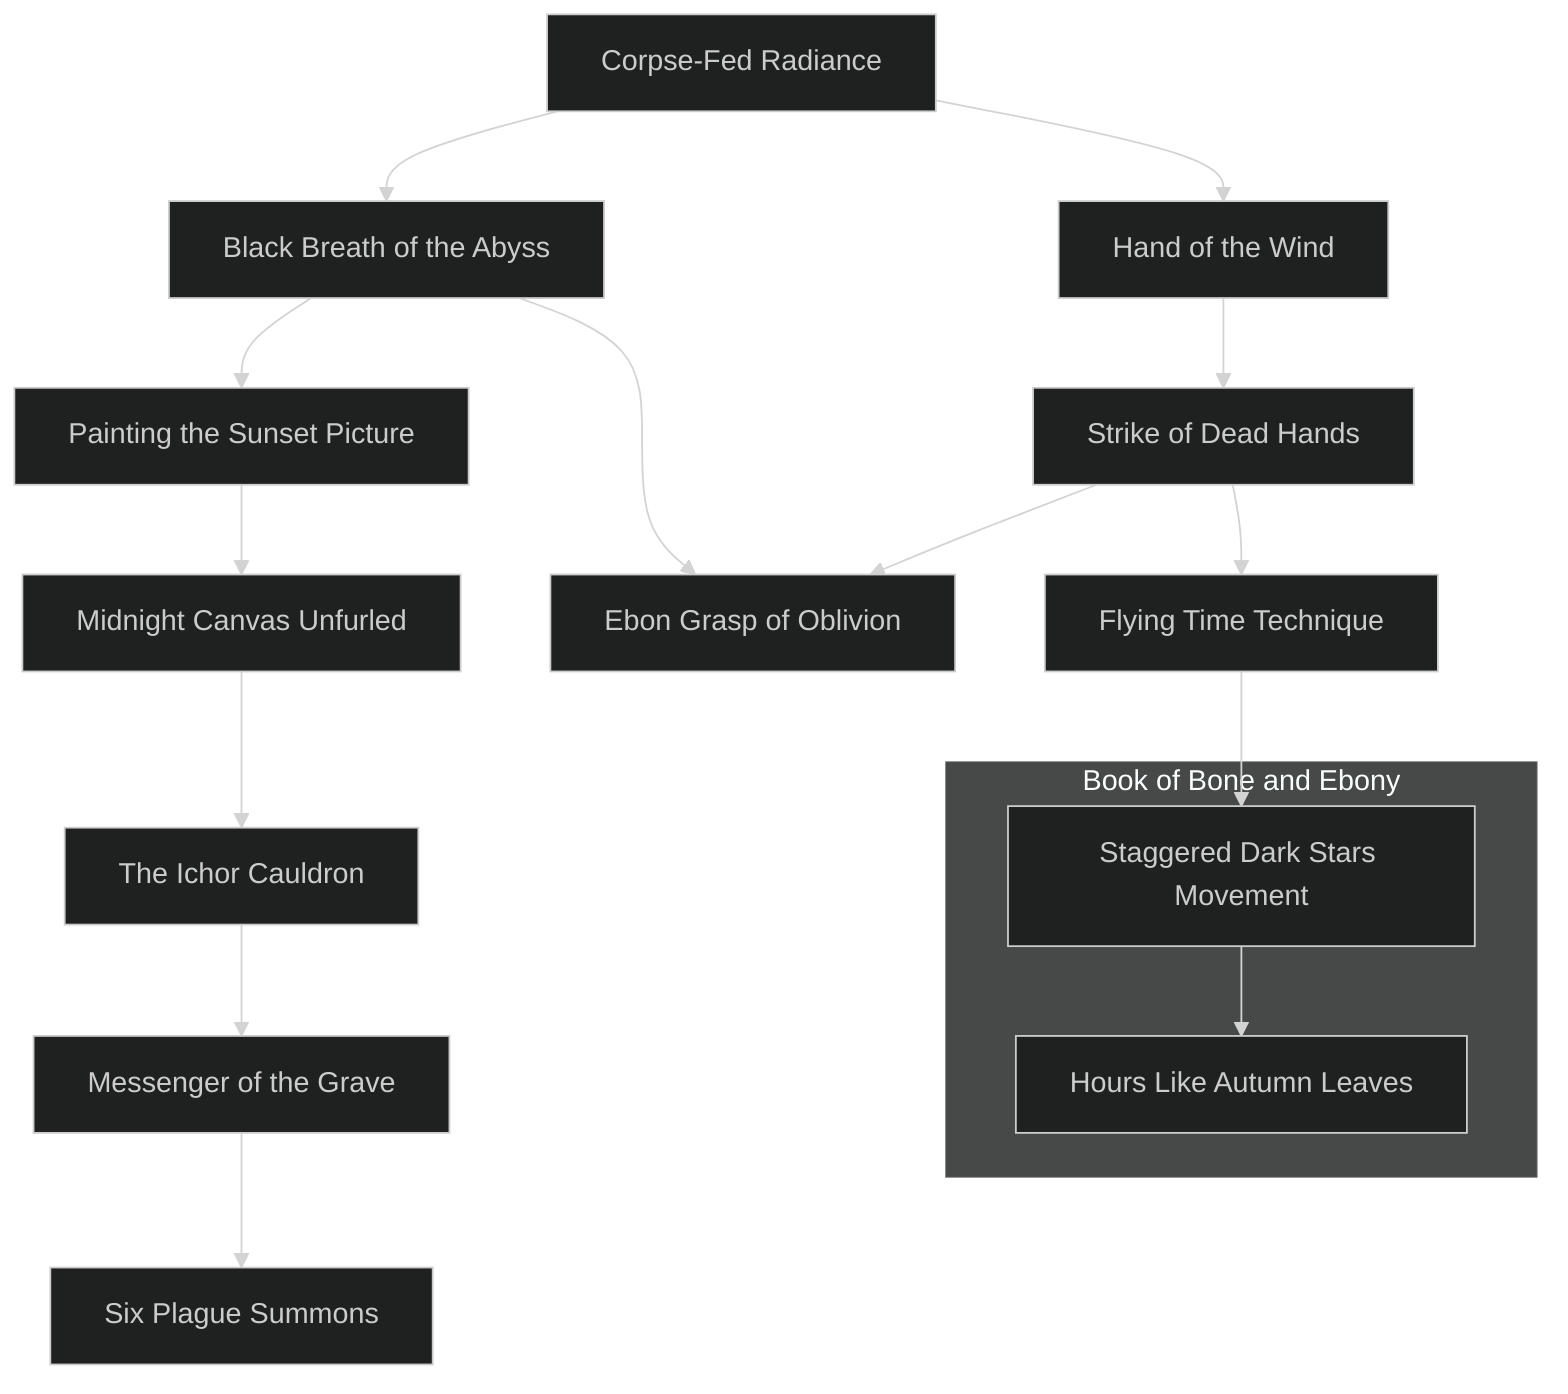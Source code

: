 ---
config:
  theme: dark
---
flowchart TD

    corpse_fed_radiance[Corpse-Fed Radiance]
    click corpse_fed_radiance callback "
        Corpse-Fed Radiance<br>
        <br>
        Cost: 2 motes<br>
        Duration: One scene<br>
        Type: Simple<br>
        Minimum Conviction: 1<br>
        Minimum Essence: 1<br>
        Prerequisite Charms: None<br>
        <br>
        Ghosts are most comfortable in the dark of night, but
        that does not mean they always wish to go unseen in the
        darkness. Some ghosts wish to be seen, either to terrify the
        mortals who behold them or to illuminate the steps of
        those foolish enough to trust the dead as guides. By
        releasing 2 motes of Essence, a ghost can cause herself to
        glow with radiance as bright as the setting sun. Two or
        more ghosts acting in unison can combine their radiance,
        and when seven act in concert, the effect is as bright as the
        noonday sun in the Far Southern deserts. A ghost may
        choose to display any color, from the hideous green of
        grave mold to the warm gold of afternoon sunshine. When
        performed in the living world, the Corpse-Fed Radiance is
        visible even if the ghost is dematerialized.
        "

    black_breath_of_the_abyss[Black Breath of the Abyss]
    corpse_fed_radiance --> black_breath_of_the_abyss
    click black_breath_of_the_abyss callback "
        Black Breath of the Abyss<br>
        <br>
        Cost: 8 motes<br>
        Duration: One scene<br>
        Type: Simple<br>
        Minimum Conviction: 1<br>
        Minimum Essence: 2<br>
        Prerequisite Charms: Corpse-Fed Radiance<br>
        <br>
        Darkness is more potent than light. Every dead man
        knows this. Thus does Black Breath of the Abyss surpass
        Corpse-Fed Radiance in the hierarchy of ghostly skills.<br>
        When summoned, the Black Breath of the Abyss is
        more than just a cloud of darkness. It is an utter absence of
        light that boils out of the ghost’s mouth, ears, nose and
        eyes. Devouring any normal source of light, the cloud
        extends for 10 feet around the ghost. If the ghost expends
        a Willpower point, the cloud will move in any direction of
        his choosing. Those caught in the cloud are utterly blinded
        — except ghosts, who can see through the darkness clearly.
        No light can penetrate its inky depths, and those trapped
        within subtract two successes from all attack rolls. The
        boundary for the Arcanos’ effect is as insubstantial as air
        and can be crossed simply by moving out of the area of
        effect, but the disorienting effect of the total darkness
        makes this difficult.<br>
        The Black Breath of the Abyss cannot be dispelled by
        normal light, though it will fade away in due time. The
        manifestation of a Solar anima banner within the cloud of
        darkness will also dispel it.
        "

    painting_the_sunset_picture[Painting the Sunset Picture]
    black_breath_of_the_abyss --> painting_the_sunset_picture
    click painting_the_sunset_picture callback "
        Painting the Sunset Picture<br>
        <br>
        Cost: 4 motes<br>
        Duration: One scene<br>
        Type: Simple<br>
        Minimum Conviction: 2<br>
        Minimum Essence: 2<br>
        Prerequisite Charms: Black Breath of the Abyss<br>
        <br>
        Mere light is not always enough to work a ghost’s will.
        Storytellers among the dead use illusions to illustrate their
        tales, and artisans of terror regard well-crafted images as
        the most basic tools of their trade.<br>
        The illusions the dead craft by Painting the Sunset
        Picture are simple ones — a single image in three dimensions,
        with a basic color palette, immobile and faintly
        transparent. They can be as large as the ghost creating
        them wishes, though most of the Restless Dead prefer to
        keep their creations man-sized or smaller. Often, the
        images flicker or blur, revealing their artificial origins.<br>
        Painting the Sunset Picture requires a successful Wits
        + Craft (Pandemonium) roll against a difficulty of 1. More
        complicated illusions, such as the image of a tree individual
        leaves or a detailed reconstruction of the Palace
        Sublime are more difficult, and may reach as high as
        difficulty 3. The illusion’s appearance may move as fast or
        as slow as the ghostly creator wishes.<br>
        A ghost can sustain a Sunset Picture for an hour if she
        wishes by feeding it a point of Willpower. She can also
        create multiple illusions simultaneously, each with their
        own cost in Essence. Sunset Pictures that have run their
        course slowly fade away into transparency. The illusions of
        Painting the Sunset Picture are visible even when created
        in the lands of the living. The ghost need not materialize
        to make the illusions visible.
        "

    midnight_canvas_unfurled[Midnight Canvas Unfurled]
    painting_the_sunset_picture --> midnight_canvas_unfurled
    click midnight_canvas_unfurled callback "
        Midnight Canvas Unfurled<br>
        <br>
        Cost: 5 motes + 1 Willpower; 5 motes/additional sense<br>
        Duration: One scene<br>
        Type: Simple<br>
        Minimum Conviction: 3<br>
        Minimum Essence: 2<br>
        Prerequisite Charms: Painting the Sunset Picture<br>
        <br>
        Any ghost with a modicum of training can create a
        simple illusion. It is far more difficult to create a complex
        one, one that moves, speaks and gives the appearance of life.
        Midnight Canvas Unfurled is the tool of choice for
        these masters of illusion, and it serves them well. By
        utilizing this Arcanos, a ghost may craft an illusion that
        exists in three dimensions and is capable of movement.
        With a successful Wits + Craft (Pandemonium) roll by his
        player, the ghost summons the fleshed out illusion. The
        difficulty of this Charm is the same as that of Painting the
        Sunset Picture; the larger and more complex the illusion is,
        the higher the difficulty. By spending 5 additional motes of
        Essence, the master of the illusion can cause the illusion to
        affect a sense beside sight. Sound is most often used, but
        true craftsmen among the dead take delight in creating
        illusions so complex that they fool the living. These
        phantasms will even obey their creator’s wishes to move or
        speak, so long as the wishes are simple. The image lasts a
        single scene, unless sustained with an investment of Will-
        power. A single point of Willpower will extend the illusion’s
        lifespan to an hour.<br>
        Only the past masters among the dead have ever
        created a Midnight Canvas larger than a behemoth,
        though the Deathlords do so with some regularity and
        disdain. However, the artisans of the dead have compensated
        by learning how to add other touches of realism to
        their creations.<br>
        The illusions of Midnight Canvas Unfurled, like
        those of Painting the Sunset Picture, are visible even when
        created in the lands of the living. The ghost need not
        materialize to make the illusions visible. They can be seen,
        even if he cannot.
        "

    the_ichor_cauldron[The Ichor Cauldron]
    midnight_canvas_unfurled --> the_ichor_cauldron
    click the_ichor_cauldron callback "
        The Ichor Cauldron<br>
        <br>
        Cost: 6 motes<br>
        Duration: One hour<br>
        Type: Simple<br>
        Minimum Conviction: 3<br>
        Minimum Essence: 2<br>
        Prerequisite Charms: Midnight Canvas Unfurled<br>
        <br>
        This Charm gives the user the ability to summon large
        quantities of any sort of foul, harmless fluid out of thin air,
        and it can be employed to terrify, disgust or disturb with
        equal ease. Those using it can summon up to (their
        Conviction rating x 10) gallons of any harmless fluid they
        choose — blood and squirming but harmless maggots are
        acceptable, acids and flammable oils are not. This liquid
        manifests on the walls, floors, ceilings and other surfaces
        nearby, at the ghost’s discretion.<br>
        The uses of this power can be as benign as filling a pot
        with water or as malicious as making blood drip out of
        walls. The fluid will remain in place until it dries up or
        drains away, but in that time, it will have no visible source,
        and its flow cannot be stemmed. While the ichor that is
        created cannot be directly harmful, it can have dangerous
        secondary effects, such as rendering a steep staircase slip-
        pery or smearing the ink on a precious document.
        "

    messenger_of_the_grave[Messenger of the Grave]
    the_ichor_cauldron --> messenger_of_the_grave
    click messenger_of_the_grave callback "
        Messenger of the Grave<br>
        <br>
        Cost: 4 motes, 1 Willpower<br>
        Duration: One hour<br>
        Type: Simple<br>
        Minimum Conviction: 3<br>
        Minimum Essence: 2<br>
        Prerequisite Charms: The Ichor Cauldron<br>
        <br>
        This Charm creates vermin and gives them brief life.
        The Messenger takes the form of a deathwatch beetle, rat
        or other small creature. Instantly responsive to the will of
        its creator, the creature scuttles forth to work his will. At
        the end of an hour, the Messenger will shrivel and die, but
        its life can be extended another hour by the expenditure of
        another point of Willpower by the ghost who summoned
        it. Messengers can be killed as per normal creatures of their
        type; a simple sword thrust or even a well-placed boot heel
        will do for most.<br>
        Creating a Messenger requires a Wits + Pandemonium
        roll. The difficulty is 2 for an insect or similarly small
        creature, difficulty 3 for anything else up to the size of a
        large rat. Nothing larger can be created through the use of
        this Charm. The Messenger appears at the ghost’s feet and
        goes forth into the world to do his bidding. While the
        Messenger has enough rudimentary intelligence to obey
        the ghost’s mental commands, it is not a familiar and still
        cannot be pushed beyond its innate capabilities. For ex-
        ample, a summoned rat may be able to climb walls, but it’s
        still not going to be able to transcribe a document or make
        complex judgments about humans.<br>
        Messengers may have fangs or claws, but even those
        created in the image of a poisonous creature such as a spider
        do not have venom. A ghost need not be materialized in
        order to use this Charm. Her odious minion will appear in
        the world of the living unless this Charm is used in the
        Underworld or in a shadowland at night.
        "

    six_plague_summons[Six Plague Summons]
    messenger_of_the_grave --> six_plague_summons
    click six_plague_summons callback "
        Six Plague Summons<br>
        <br>
        Cost: 20 motes, 2 Willpower<br>
        Duration: One hour<br>
        Type: Simple<br>
        Minimum Conviction: 3<br>
        Minimum Essence: 3<br>
        Prerequisite Charms: Messenger of the Grave<br>
        <br>
        One rat. One spider. One serpent. A single example
        of any of these species can be overlooked, swatted or
        stepped on. A flood of them, however, is not so easy to
        dismiss. Six Plague Summons lets a ghost create and send
        forth an entire horde of vermin, which will happily swarm
        over, devour or trample anything before it. All that is
        required is the investment of Essence and Willpower and
        a successful Wits + Pandemonium roll (difficulty 2 for
        anything up to a mouse in size, 3 for anything up to a rat).<br>
        A Six Plague Summons can include anywhere from a
        half-dozen to thousands of creatures, depending on the
        success of the initial roll. The more successes scored, the
        more creatures, with the number going up by a factor of five
        for each success.<br>
        Number of Successes Approximate Number of Creatures Summoned<br>
        0 1-10<br>
        1 50<br>
        2 250<br>
        3 1250<br>
        4 6250<br>
        <br>
        Successes beyond four produce what is, for all
        intents and purposes, a numberless swarm.<br>
        <br>
        The downside is that a plague thus summoned is
        extremely difficult to control. The ghost who brings it
        forth can give it some rough direction (“Go east!” or
        “Chase him!”) but not much more than that. Vermin
        brought forth through this Charm are also ravenously
        hungry, making them even more difficult to control.
        Fortunately, the plague lasts one hour and one hour only
        and cannot be extended beyond that. A ghost need not be
        materialized in order to use this Charm. In fact, her
        festering swarm always appears in the world of the living,
        unless she invokes this Charm in the Underworld or at
        night in a shadowland.
        "

    hand_of_the_wind[Hand of the Wind]
    corpse_fed_radiance --> hand_of_the_wind
    click hand_of_the_wind callback "
        Hand of the Wind<br>
        <br>
        Cost: 3 motes, 1 Willpower<br>
        Duration: Instant<br>
        Type: Simple<br>
        Minimum Conviction: 1<br>
        Minimum Essence: 1<br>
        Prerequisite Charms: Corpse-Fed Radiance<br>
        <br>
        Not all of the dead are content to paint pictures in the
        air. Some wish to affect the lands of the living in a more
        tangible way. Hand of the Wind lets these ghosts reach out
        with more-than-ghostly force.<br>
        By exercising this Arcanos, the ghost fortifies his
        being with his will for an instant. During that time, he is
        capable of one action that affects the world of flesh as if he
        were a part of it. Whether that consists of striking a blow,
        stealing a trinket or pushing an archer lining up a shot is
        entirely up to the ghost. Any action the ghost takes is
        subject to an appropriate roll (The player of a ghost trying
        to snatch a First Age relic out of an enemy’s hand would
        have to roll Dexterity + Larceny, for example, while the
        player of one seeking to pick up an abandoned dagger and
        hurl it would roll Dexterity + Thrown). The ghost himself
        cannot be struck by mortal weapons during this time, as he
        is not actually materialized.<br>
        Note that Hand of the Wind can be used for only
        one action at a time, though with a loose definition of
        “one action.” Picking something up and throwing it is
        considered one action; holding a pen and writing a
        several thousand line epic poem is not. In general, there
        is not enough time for characters to split their dice pool.
        Hand of the Wind cannot be used in the Underworld.
        Its uses are limited to the living world and during the
        day in the shadowlands.
        "

    strike_of_dead_hands[Strike of Dead Hands]
    hand_of_the_wind --> strike_of_dead_hands
    click strike_of_dead_hands callback "
        Strike of Dead Hands<br>
        <br>
        Cost: 5 motes, 1 Willpower<br>
        Duration: Instant<br>
        Type: Supplemental<br>
        Minimum Conviction: 2<br>
        Minimum Essence: 2<br>
        Prerequisite Charms: Hand of the Wind<br>
        <br>
        What Strike of Dead Hands gives a ghost is physical
        power, pure and simple. By adding brute force to a blow
        enabled by Hand of the Wind, the ghost suddenly makes
        his interactions with the world of the living that much
        more devastating.<br>
        Strike of Dead Hands lasts, like its antecedent, for just
        one attack, but it is far more potent. Any attacks or
        Strength-based actions undertaken with this Arcanos
        have one additional automatic success, and any blow
        struck has additional lethal damage dice equal to the
        ghost’s Strength rating, meaning that the ghost’s Strength
        effectively doubles for the purposes of damage on the blow.
        Ghosts can use this Charm to strike blows with weapons,
        and a ghost armed with a daiklave can be a menace to an
        Exalt who cannot attack spirits. The ghost has no fine
        control of Strike of Dead Hands and, thus, cannot temper
        a blow or pull a punch when using it.
        "

    ebon_grasp_of_oblivion[Ebon Grasp of Oblivion]
    black_breath_of_the_abyss --> ebon_grasp_of_oblivion
    strike_of_dead_hands --> ebon_grasp_of_oblivion
    click ebon_grasp_of_oblivion callback "
        Ebon Grasp of Oblivion<br>
        <br>
        Cost: 16 motes, 3 Willpower<br>
        Duration: One scene<br>
        Type: Simple<br>
        Minimum Conviction: 3<br>
        Minimum Essence: 3<br>
        Prerequisite Charms: Black Breath of the Abyss, Strike of Dead Hands<br>
        <br>
        One of the ultimate powers of the dead, Ebon Grasp of
        Oblivion strikes mercilessly and takes its victims back with
        it into the depths of the Abyss. Emerging from the ghosts
        facial orifices like the Black Breath, the Ebon Grasp mauls
        those it strikes, savaging their flesh and spirits. Those who
        are struck down by the Ebon Grasp are seized by it and taken,
        screaming, into the depths of the Underworld.
        All who are within a five-yard radius of the ghost’s
        mouth and eyes (other than the ghost activating the
        Arcanos) are subject to the Ebon Grasp’s hideous effects.
        Each turn the Ebon Grasp touches a target gives the cloud
        a reflexive Strength + Brawl attack against the victim,
        using the summoning ghost’s statistics. A successful attack
        does Strength + 2 lethal damage. If the target is reduced to
        Incapacitated or below, the next turn the cloud picks him
        up and begins dragging him into the Abyss. This process
        takes two turns to complete, during which time he can be
        rescued by a contested Strength roll against the cloud.
        Victims who are not rescued are drawn into the Abyss
        through the physical form of the summoning ghost, a
        disturbing and obscene process. The Ebon Grasp can be
        fought like any other physical threat. It does not dodge, has
        a soak of 6L/12B, has eight health levels and takes no
        wound penalties. It uses the characters Traits and acts on
        initiative 10. The Ebon Grasp of Oblivion ignores all
        attacks that do less that its soak, and weapons not made
        from the Five Magical Materials, subjected to Elemental
        Enchantment or otherwise enhanced do only bashing
        damage to the Ebon Grasp.
        "

    flying_time_technique[Flying Time Technique]
    strike_of_dead_hands --> flying_time_technique
    click flying_time_technique callback "
        Flying Time Technique<br>
        <br>
        Cost: 8 motes, 1 Willpower<br>
        Duration: Instant<br>
        Type: Extra Action<br>
        Minimum Conviction: 3<br>
        Minimum Essence: 2<br>
        Prerequisite Charms: Strike of Dead Hands<br>
        <br>
        By exploiting their ghostly nature, the dead can cause
        the distortions of time, space and speed peculiar to night-
        mares to become manifest reality. The ghost possessing
        this Charm can move with incredible speed, cover impossible
        distances and strike many times as time for her victim
        slows to a dreamy crawl.<br>
        Though the special effects of this Charm are of night-
        mare sensory distortion, the mechanical effect is one of
        extra actions. The player of the ghost invoking the Arcanos
        rolls Intelligence + Craft (Pandemonium). For every success,
        the ghost gains an extra action that turn, but the
        number of extra actions cannot exceed the ghost’s permanent
        Essence. These extra actions cannot be saved from
        turn to turn. Other than its unusual special effects, Flying
        Time Technique is a normal Extra Action Charm and
        subject to the usual restrictions.
        "

    subgraph Book of Bone and Ebony
        staggered_dark_stars_movement[Staggered Dark Stars Movement]
        click staggered_dark_stars_movement callback "
            Staggered Dark Stars Movement<br>
            <br>
            Cost: 5 motes, 1 Willpower<br>
            Duration: Varies (see below)<br>
            Type: Simple<br>
            Minimum Compassion: 4<br>
            Minimum Essence: 4<br>
            Prerequisite Charms: Flying Time Technique
            <br>
            Staggered Dark Stars Movement allows a powerful
            ghost to take advantage of Setesh’s Calendar in such a way
            as to allow hours to pass like moments for himself. The
            ghost simply pushes his own path further along Setesh’s
            Calendar than those around him. The Charm allows the
            ghost to “skip” over minutes or hours. To the ghost, it
            seems as though time simply jumps forward a few minutes
            or hours. To those watching, the ghost seems to disappear,
            only to return after a few minutes or hours. The ghost’s
            player must roll Intelligence + Occult, and for every
            success, the ghost can jump forward up to 30 minutes. The
            player rolls and determines the maximum amount of time
            the character can leap forward. After that maximum
            duration is determined, the character picks any amount of
            time up to that maximum that he wishes to jump. Note
            that the ghost cannot perceive events that happen in the
            interim, nor can he make conditional jumps — “jump
            forward until these guys leave” is not permitted. This
            Arcanos is a fine way to escape combat, but the ghost
            cannot jump backward. Any time he skips over is forever
            lost to him. This Charm can only be used in the Under-
            world, as Setesh’s Calendar has no power over Creation.
            "


        hours_like_autumn_leaves[Hours Like Autumn Leaves]
        click hours_like_autumn_leaves callback "
            Hours Like Autumn Leaves<br>
            <br>
            Cost: 6 motes and 1 Willpower per person<br>
            Duration: Varies (see below)<br>
            Type: Simple<br>
            Minimum Compassion: 4<br>
            Minimum Essence: 5<br>
            Prerequisite Charms: Staggered Dark Stars Movement<br>
            <br>
            Hours Like Autumn Leaves allows the most powerful
            ghosts to pull themselves and nearby companions
            forward along Setesh’s Calendar. For all ghosts caught in
            the pull of this Charm, the world seems to flicker as they
            jump forward in time. Observers see all ghosts affected by
            the Charm vanish, only to reappear later. The player of
            the ghost using this Charm must roll Intelligence +
            Occult and the ghost must spend 6 motes for himself and
            every entity to be dragged forward with him, as well as 1
            Willpower per being. For every success, the whole group
            can be moved forward in time up to 30 minutes. The
            player rolls and determines the maximum amount of time
            the group can leap forward, and after that maximum
            duration is determined, the character picks any amount
            of time up to that maximum that he wishes to jump. Note
            that the ghost cannot perceive events that happen in the
            interim, nor can he make conditional jumps — “jump
            forward until these guys leave” is not permitted. The total
            span jumped is at the discretion of the ghost using this
            Charm (those brought along have no control over the
            span of time over which they jump). Willing subjects of
            this Charm should be within 10 yards of the ghost using
            it. An unwilling subject can only be brought along if the
            ghost is physically touching her.<br>
            It is rumored that the ghosts of Stygia have a more
            powerful version of this Charm that allows ghosts to leap
            forward years, rather than hours.
            "
    end
    flying_time_technique --> staggered_dark_stars_movement
    staggered_dark_stars_movement --> hours_like_autumn_leaves